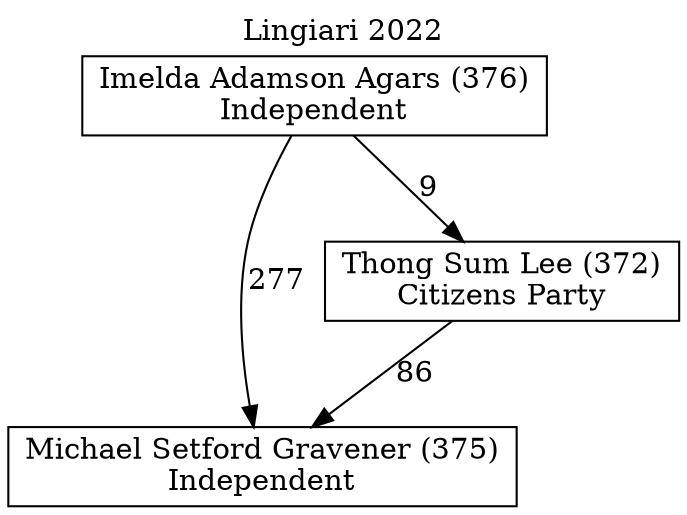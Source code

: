 // House preference flow
digraph "Michael Setford Gravener (375)_Lingiari_2022" {
	graph [label="Lingiari 2022" labelloc=t mclimit=10]
	node [shape=box]
	"Imelda Adamson Agars (376)" [label="Imelda Adamson Agars (376)
Independent"]
	"Michael Setford Gravener (375)" [label="Michael Setford Gravener (375)
Independent"]
	"Thong Sum Lee (372)" [label="Thong Sum Lee (372)
Citizens Party"]
	"Imelda Adamson Agars (376)" -> "Michael Setford Gravener (375)" [label=277]
	"Imelda Adamson Agars (376)" -> "Thong Sum Lee (372)" [label=9]
	"Thong Sum Lee (372)" -> "Michael Setford Gravener (375)" [label=86]
}
